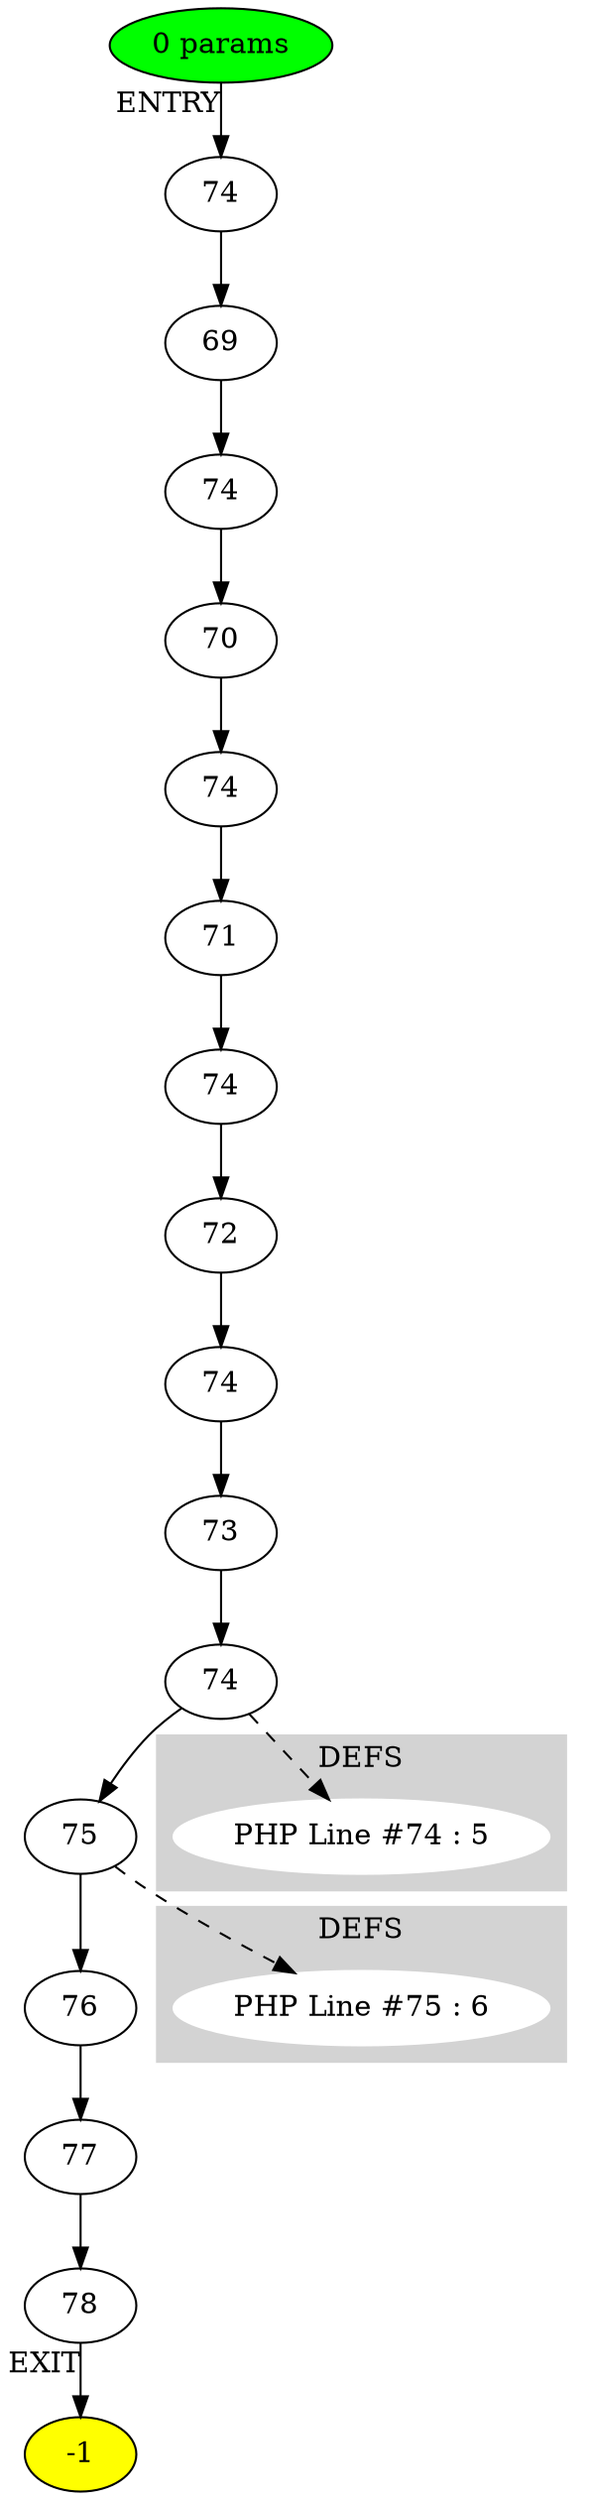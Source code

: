 digraph testName {
0 [label="74" tooltip="FPushFuncD
"];
1 [label="69" tooltip="String
"];
2 [label="74" tooltip="FPassCE
"];
3 [label="70" tooltip="FPushFuncD
FPassL
FCall
"];
4 [label="74" tooltip="FPassR
"];
5 [label="71" tooltip="FPushFuncD
FPassL
FCall
"];
6 [label="74" tooltip="FPassR
"];
7 [label="72" tooltip="FPushFuncD
FPassL
FCall
"];
8 [label="74" tooltip="FPassR
"];
9 [label="73" tooltip="FPushFuncD
FPassL
FCall
"];
10 [label="74" tooltip="FPassR
FPushFuncD
FPassL
FCall
FPassR
FCall
UnboxR
SetL
PopC
"];
11 [label="75" tooltip="FPushFuncD
FPassL
String
FPassCE
FCall
UnboxR
SetL
PopC
"];
12 [label="76" tooltip="FPushFuncD
String
FPassCE
FCall
PopR
"];
13 [label="77" tooltip="FPushFuncD
FPassL
FCall
UnboxR
Print
PopC
"];
14 [label="78" tooltip="Null
RetC
"];
0 -> 1;
1 -> 2;
2 -> 3;
3 -> 4;
4 -> 5;
5 -> 6;
6 -> 7;
7 -> 8;
8 -> 9;
9 -> 10;
10 -> 11;
11 -> 12;
12 -> 13;
13 -> 14;
-2 -> 0[xlabel="ENTRY"];
14 -> -1[xlabel="EXIT"];
-2 [fillcolor = green, style = filled]-1 [fillcolor= yellow, style = filled] subgraph cluster_g_10 { style=filled; color=lightgrey; node [style=filled,color=white]; g_10[label= "PHP Line #74 : 5"];label = "DEFS";}
10 -> g_10 [style="dashed"];
subgraph cluster_g_11 { style=filled; color=lightgrey; node [style=filled,color=white]; g_11[label= "PHP Line #75 : 6"];label = "DEFS";}
11 -> g_11 [style="dashed"];
-2 [label="0 params"];
}
